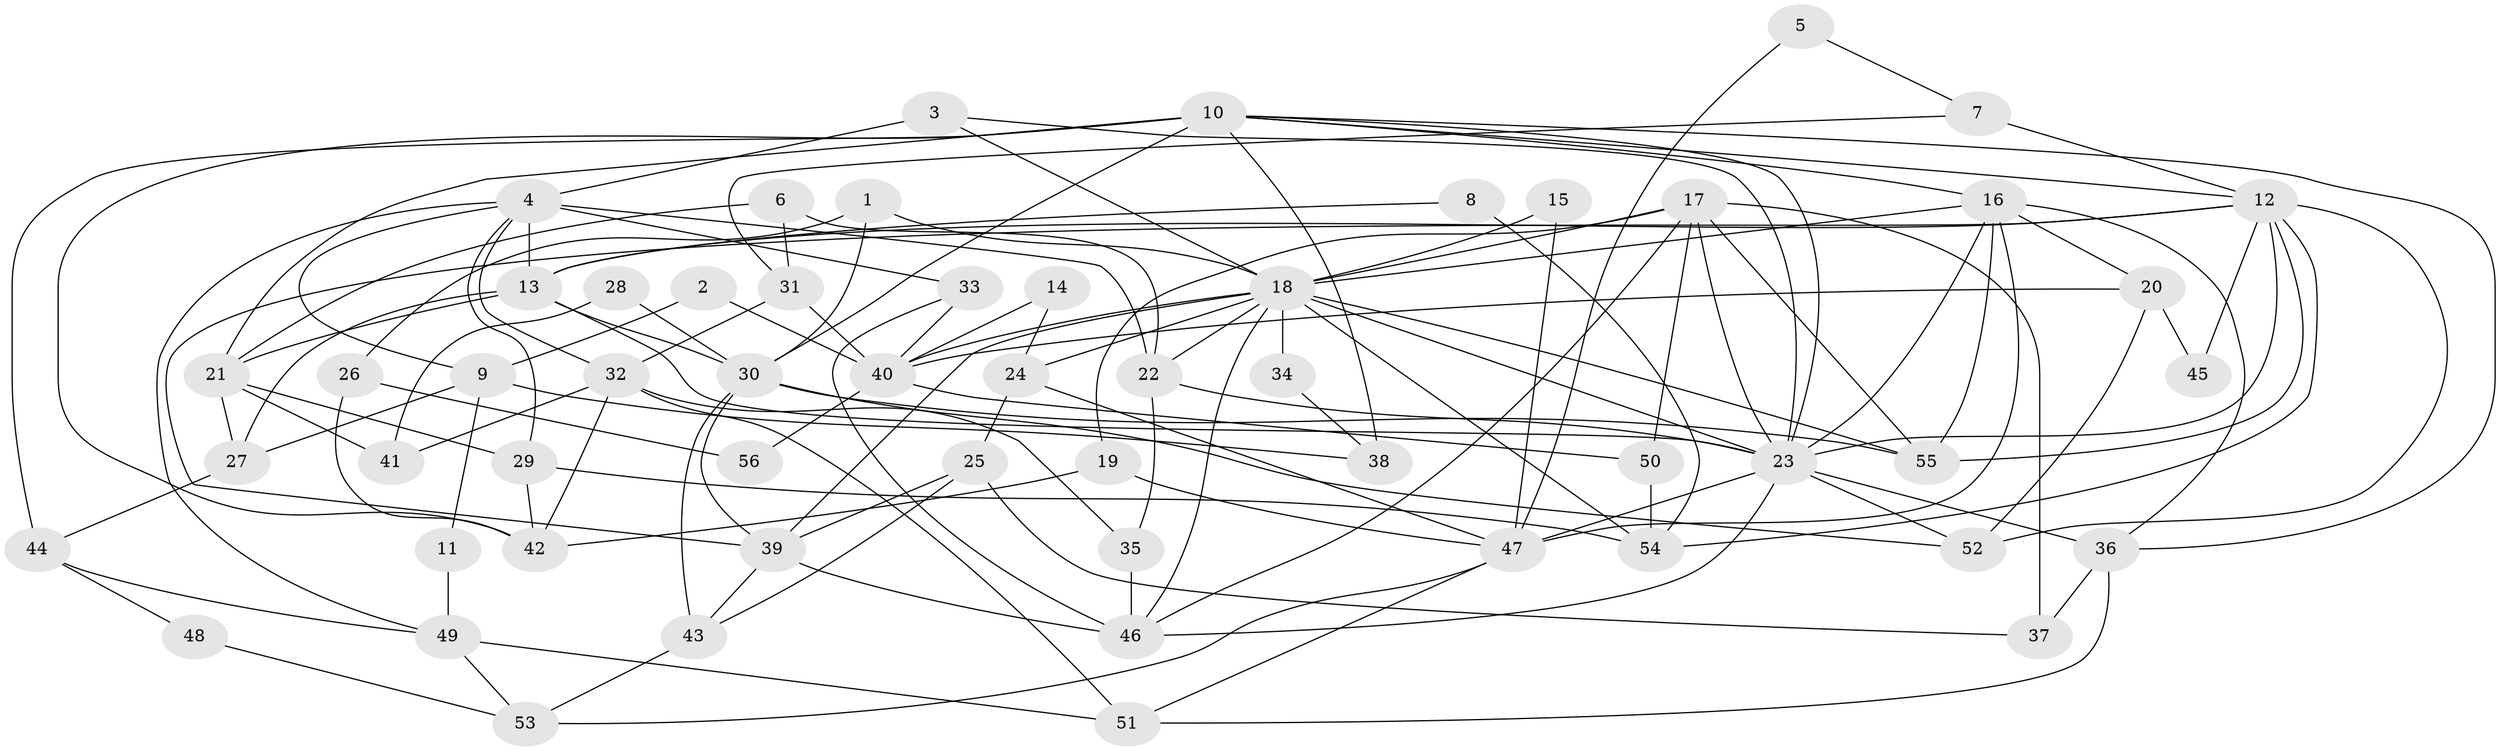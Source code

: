 // original degree distribution, {3: 0.26881720430107525, 2: 0.16129032258064516, 5: 0.12903225806451613, 4: 0.27956989247311825, 7: 0.043010752688172046, 6: 0.07526881720430108, 8: 0.03225806451612903, 9: 0.010752688172043012}
// Generated by graph-tools (version 1.1) at 2025/50/03/04/25 22:50:50]
// undirected, 56 vertices, 129 edges
graph export_dot {
  node [color=gray90,style=filled];
  1;
  2;
  3;
  4;
  5;
  6;
  7;
  8;
  9;
  10;
  11;
  12;
  13;
  14;
  15;
  16;
  17;
  18;
  19;
  20;
  21;
  22;
  23;
  24;
  25;
  26;
  27;
  28;
  29;
  30;
  31;
  32;
  33;
  34;
  35;
  36;
  37;
  38;
  39;
  40;
  41;
  42;
  43;
  44;
  45;
  46;
  47;
  48;
  49;
  50;
  51;
  52;
  53;
  54;
  55;
  56;
  1 -- 18 [weight=1.0];
  1 -- 26 [weight=1.0];
  1 -- 30 [weight=1.0];
  2 -- 9 [weight=1.0];
  2 -- 40 [weight=1.0];
  3 -- 4 [weight=1.0];
  3 -- 18 [weight=1.0];
  3 -- 23 [weight=1.0];
  4 -- 9 [weight=1.0];
  4 -- 13 [weight=2.0];
  4 -- 22 [weight=1.0];
  4 -- 29 [weight=1.0];
  4 -- 32 [weight=1.0];
  4 -- 33 [weight=1.0];
  4 -- 49 [weight=1.0];
  5 -- 7 [weight=1.0];
  5 -- 47 [weight=1.0];
  6 -- 21 [weight=1.0];
  6 -- 22 [weight=1.0];
  6 -- 31 [weight=1.0];
  7 -- 12 [weight=2.0];
  7 -- 31 [weight=1.0];
  8 -- 13 [weight=1.0];
  8 -- 54 [weight=1.0];
  9 -- 11 [weight=1.0];
  9 -- 27 [weight=1.0];
  9 -- 38 [weight=1.0];
  10 -- 12 [weight=1.0];
  10 -- 16 [weight=1.0];
  10 -- 21 [weight=1.0];
  10 -- 23 [weight=1.0];
  10 -- 30 [weight=1.0];
  10 -- 36 [weight=1.0];
  10 -- 38 [weight=1.0];
  10 -- 42 [weight=1.0];
  10 -- 44 [weight=2.0];
  11 -- 49 [weight=1.0];
  12 -- 13 [weight=1.0];
  12 -- 23 [weight=4.0];
  12 -- 39 [weight=1.0];
  12 -- 45 [weight=1.0];
  12 -- 52 [weight=2.0];
  12 -- 54 [weight=1.0];
  12 -- 55 [weight=1.0];
  13 -- 21 [weight=1.0];
  13 -- 23 [weight=1.0];
  13 -- 27 [weight=1.0];
  13 -- 30 [weight=1.0];
  14 -- 24 [weight=1.0];
  14 -- 40 [weight=1.0];
  15 -- 18 [weight=1.0];
  15 -- 47 [weight=1.0];
  16 -- 18 [weight=1.0];
  16 -- 20 [weight=1.0];
  16 -- 23 [weight=1.0];
  16 -- 36 [weight=1.0];
  16 -- 47 [weight=1.0];
  16 -- 55 [weight=1.0];
  17 -- 18 [weight=2.0];
  17 -- 19 [weight=1.0];
  17 -- 23 [weight=2.0];
  17 -- 37 [weight=2.0];
  17 -- 46 [weight=1.0];
  17 -- 50 [weight=1.0];
  17 -- 55 [weight=1.0];
  18 -- 22 [weight=1.0];
  18 -- 23 [weight=2.0];
  18 -- 24 [weight=1.0];
  18 -- 34 [weight=1.0];
  18 -- 39 [weight=3.0];
  18 -- 40 [weight=1.0];
  18 -- 46 [weight=1.0];
  18 -- 54 [weight=1.0];
  18 -- 55 [weight=1.0];
  19 -- 42 [weight=1.0];
  19 -- 47 [weight=1.0];
  20 -- 40 [weight=1.0];
  20 -- 45 [weight=1.0];
  20 -- 52 [weight=1.0];
  21 -- 27 [weight=1.0];
  21 -- 29 [weight=1.0];
  21 -- 41 [weight=1.0];
  22 -- 23 [weight=1.0];
  22 -- 35 [weight=1.0];
  23 -- 36 [weight=1.0];
  23 -- 46 [weight=1.0];
  23 -- 47 [weight=1.0];
  23 -- 52 [weight=1.0];
  24 -- 25 [weight=1.0];
  24 -- 47 [weight=1.0];
  25 -- 37 [weight=1.0];
  25 -- 39 [weight=1.0];
  25 -- 43 [weight=1.0];
  26 -- 42 [weight=1.0];
  26 -- 56 [weight=1.0];
  27 -- 44 [weight=1.0];
  28 -- 30 [weight=1.0];
  28 -- 41 [weight=1.0];
  29 -- 42 [weight=1.0];
  29 -- 54 [weight=1.0];
  30 -- 39 [weight=1.0];
  30 -- 43 [weight=1.0];
  30 -- 52 [weight=1.0];
  30 -- 55 [weight=1.0];
  31 -- 32 [weight=1.0];
  31 -- 40 [weight=1.0];
  32 -- 35 [weight=1.0];
  32 -- 41 [weight=1.0];
  32 -- 42 [weight=1.0];
  32 -- 51 [weight=1.0];
  33 -- 40 [weight=1.0];
  33 -- 46 [weight=1.0];
  34 -- 38 [weight=1.0];
  35 -- 46 [weight=2.0];
  36 -- 37 [weight=2.0];
  36 -- 51 [weight=1.0];
  39 -- 43 [weight=1.0];
  39 -- 46 [weight=2.0];
  40 -- 50 [weight=1.0];
  40 -- 56 [weight=1.0];
  43 -- 53 [weight=1.0];
  44 -- 48 [weight=1.0];
  44 -- 49 [weight=1.0];
  47 -- 51 [weight=1.0];
  47 -- 53 [weight=1.0];
  48 -- 53 [weight=1.0];
  49 -- 51 [weight=1.0];
  49 -- 53 [weight=1.0];
  50 -- 54 [weight=1.0];
}
